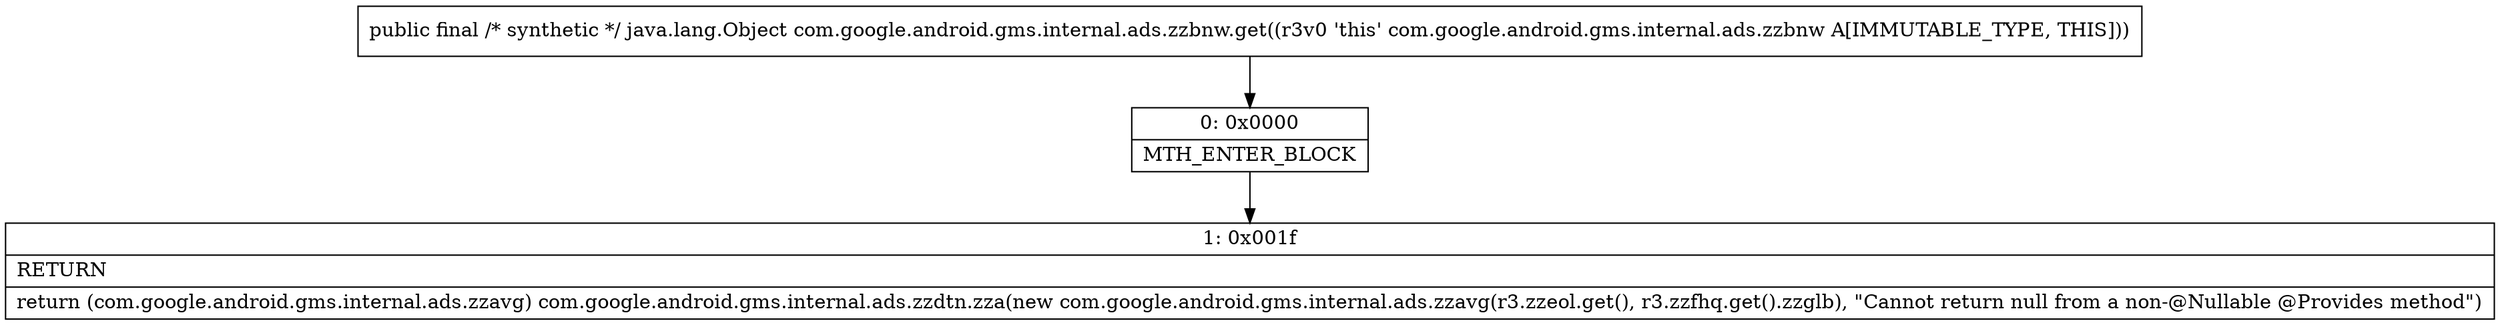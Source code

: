 digraph "CFG forcom.google.android.gms.internal.ads.zzbnw.get()Ljava\/lang\/Object;" {
Node_0 [shape=record,label="{0\:\ 0x0000|MTH_ENTER_BLOCK\l}"];
Node_1 [shape=record,label="{1\:\ 0x001f|RETURN\l|return (com.google.android.gms.internal.ads.zzavg) com.google.android.gms.internal.ads.zzdtn.zza(new com.google.android.gms.internal.ads.zzavg(r3.zzeol.get(), r3.zzfhq.get().zzglb), \"Cannot return null from a non\-@Nullable @Provides method\")\l}"];
MethodNode[shape=record,label="{public final \/* synthetic *\/ java.lang.Object com.google.android.gms.internal.ads.zzbnw.get((r3v0 'this' com.google.android.gms.internal.ads.zzbnw A[IMMUTABLE_TYPE, THIS])) }"];
MethodNode -> Node_0;
Node_0 -> Node_1;
}

